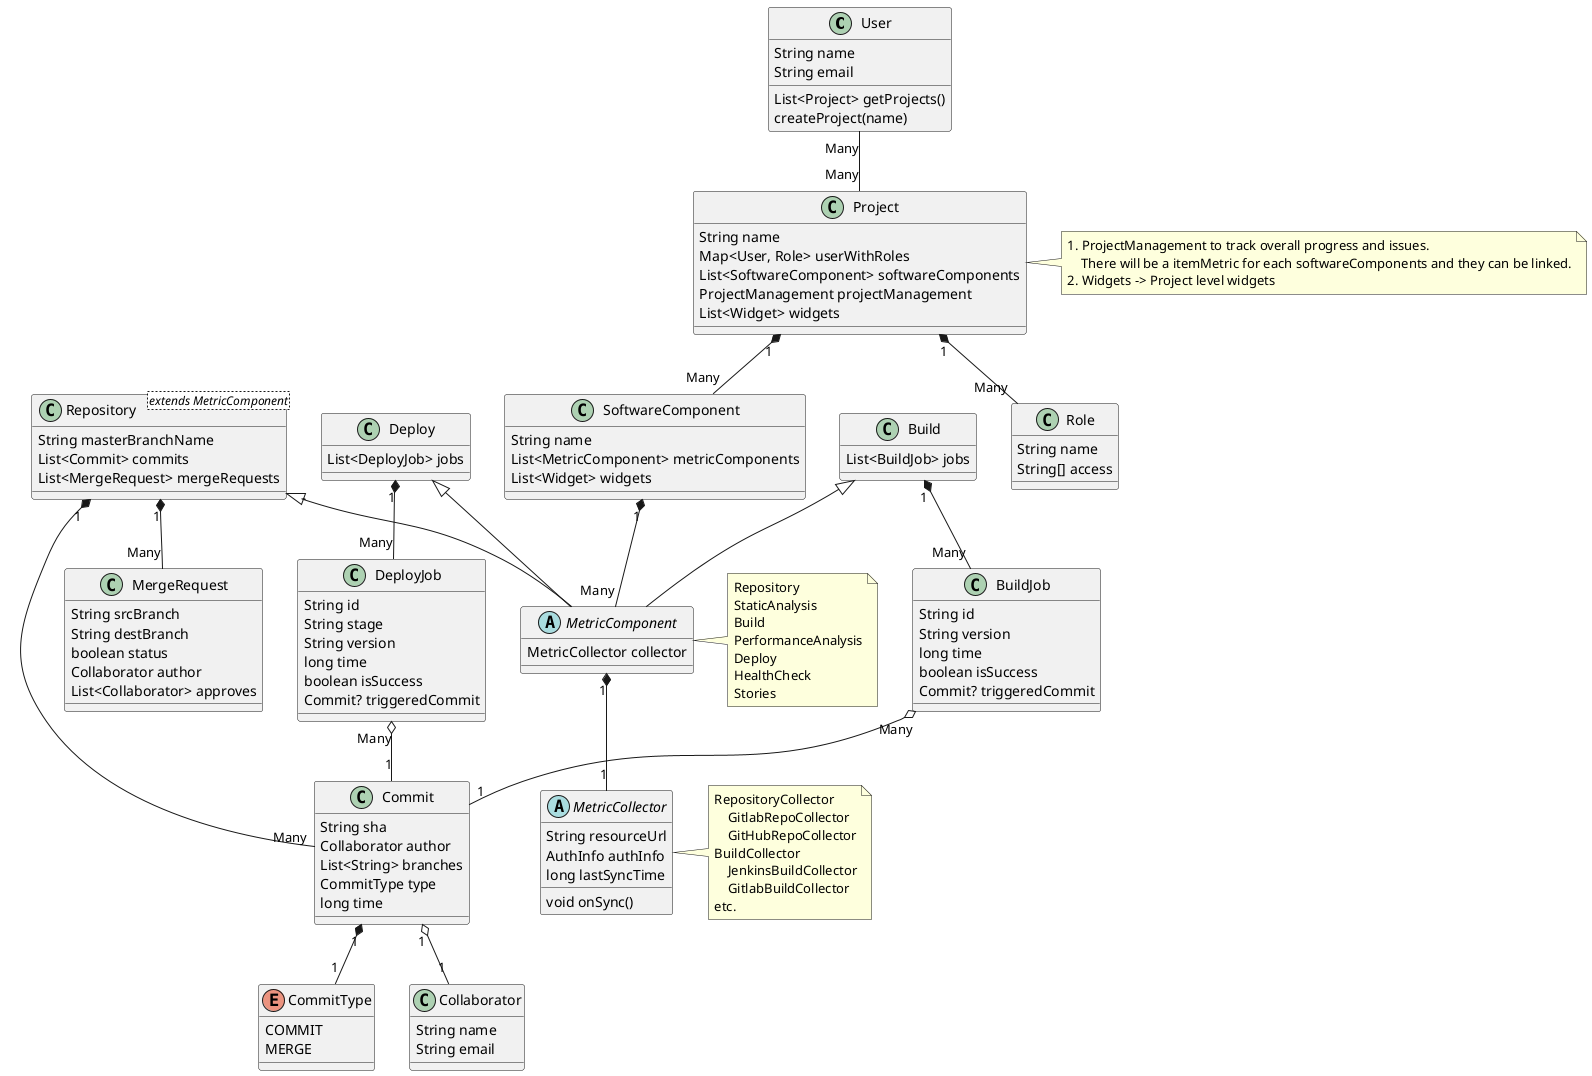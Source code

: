 @startuml

class User {
    String name
    String email

    List<Project> getProjects()
    createProject(name)
}

class Role {
    String name
    String[] access
}

class Project {
    String name
    Map<User, Role> userWithRoles
    List<SoftwareComponent> softwareComponents
    ProjectManagement projectManagement
    List<Widget> widgets
}

Project "1" *-- "Many" Role
User "Many" -- "Many" Project

note right of Project
    1. ProjectManagement to track overall progress and issues.
        There will be a itemMetric for each softwareComponents and they can be linked.
    2. Widgets -> Project level widgets
end note

class SoftwareComponent {
    String name
    List<MetricComponent> metricComponents
    List<Widget> widgets
}

Project "1" *-- "Many" SoftwareComponent

abstract class MetricComponent {
    MetricCollector collector
}

SoftwareComponent "1" *-- "Many" MetricComponent

abstract class MetricCollector {
    String resourceUrl
    AuthInfo authInfo
    long lastSyncTime

    void onSync()
}

note right of MetricCollector
    RepositoryCollector
        GitlabRepoCollector
        GitHubRepoCollector
    BuildCollector
        JenkinsBuildCollector
        GitlabBuildCollector
    etc.
end note

MetricComponent "1" *-- "1" MetricCollector

note right of MetricComponent
    Repository
    StaticAnalysis
    Build
    PerformanceAnalysis
    Deploy
    HealthCheck
    Stories
end note

class Repository<extends MetricComponent> {
    String masterBranchName
    List<Commit> commits
    List<MergeRequest> mergeRequests
}

Repository <|-- MetricComponent

class Commit {
    String sha
    Collaborator author
    List<String> branches
    CommitType type
    long time
}

Repository "1" *-- "Many" Commit

enum CommitType {
    COMMIT
    MERGE
}

Commit "1" *-- "1" CommitType

class Collaborator {
    String name
    String email
}

Commit "1" o-- "1" Collaborator

class MergeRequest {
    String srcBranch
    String destBranch
    boolean status
    Collaborator author
    List<Collaborator> approves
}

Repository "1" *-- "Many" MergeRequest

class Build {
    List<BuildJob> jobs
}

Build <|-- MetricComponent

class BuildJob {
    String id
    String version
    long time
    boolean isSuccess
    Commit? triggeredCommit
}

Build "1" *-- "Many" BuildJob
BuildJob "Many" o-- "1" Commit

class Deploy {
    List<DeployJob> jobs
}

Deploy <|-- MetricComponent

class DeployJob {
    String id
    String stage
    String version
    long time
    boolean isSuccess
    Commit? triggeredCommit
}

Deploy "1" *-- "Many" DeployJob
DeployJob "Many" o-- "1" Commit

@enduml